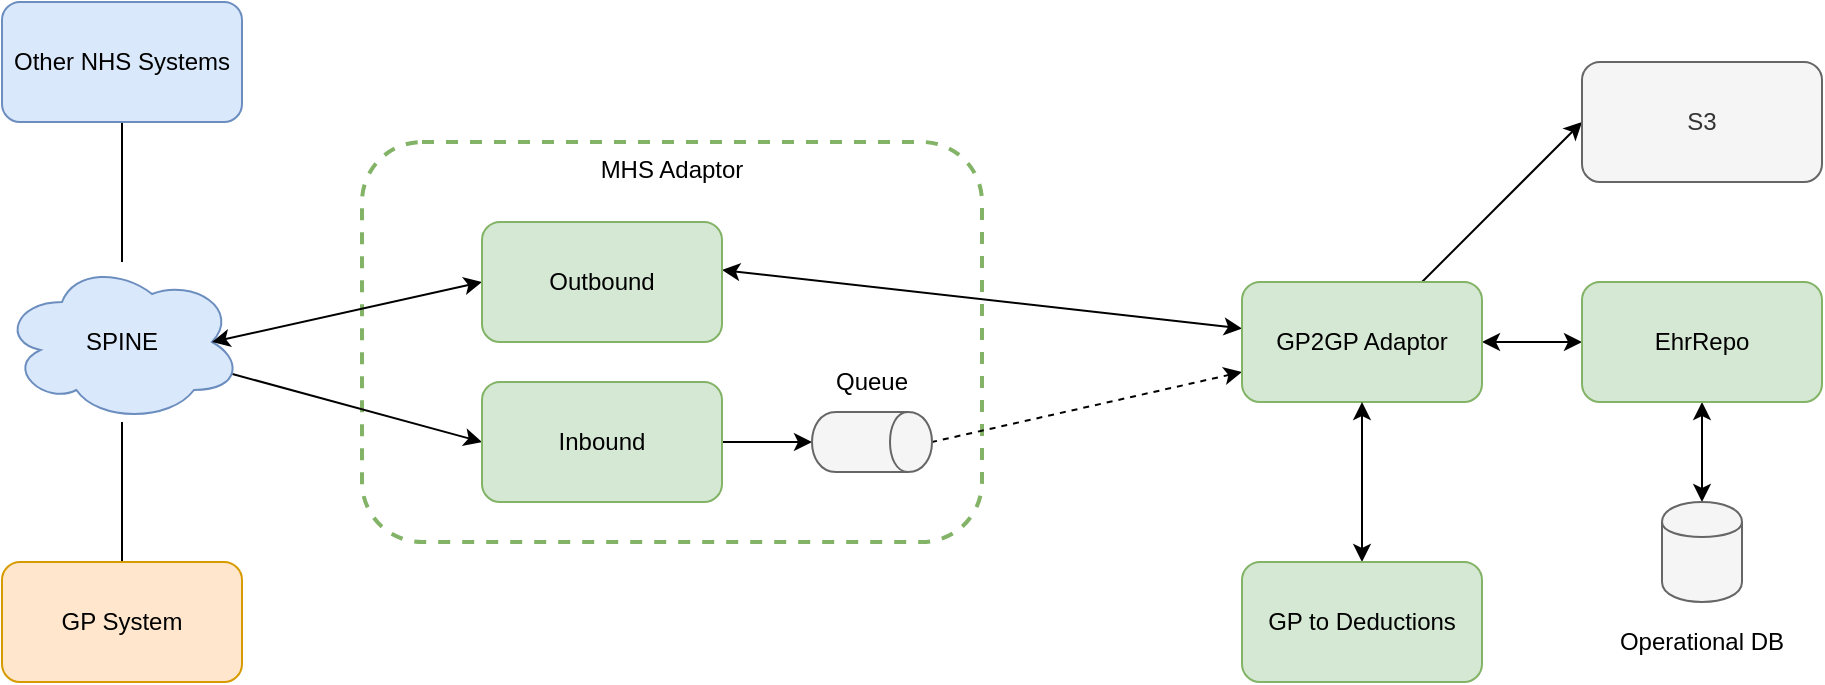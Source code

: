 <mxfile version="11.3.0" type="device" pages="1"><diagram id="HNVocAYbbVDKJ_PgdHcy" name="Page-1"><mxGraphModel dx="1106" dy="764" grid="1" gridSize="10" guides="1" tooltips="1" connect="1" arrows="1" fold="1" page="1" pageScale="1" pageWidth="827" pageHeight="1169" math="0" shadow="0"><root><mxCell id="0"/><mxCell id="1" parent="0"/><mxCell id="ivNSymPCfRUe3buu3KPb-8" value="MHS Adaptor" style="rounded=1;whiteSpace=wrap;html=1;fillColor=none;strokeColor=#82b366;strokeWidth=2;verticalAlign=top;align=center;dashed=1;shadow=0;" vertex="1" parent="1"><mxGeometry x="260" y="110" width="310" height="200" as="geometry"/></mxCell><mxCell id="ivNSymPCfRUe3buu3KPb-3" style="edgeStyle=orthogonalEdgeStyle;rounded=0;orthogonalLoop=1;jettySize=auto;html=1;entryX=0.5;entryY=1;entryDx=0;entryDy=0;startArrow=none;startFill=0;endArrow=none;endFill=0;" edge="1" parent="1" source="ivNSymPCfRUe3buu3KPb-4" target="ivNSymPCfRUe3buu3KPb-19"><mxGeometry relative="1" as="geometry"/></mxCell><mxCell id="ivNSymPCfRUe3buu3KPb-26" style="edgeStyle=none;rounded=0;orthogonalLoop=1;jettySize=auto;html=1;exitX=0.96;exitY=0.7;exitDx=0;exitDy=0;exitPerimeter=0;entryX=0;entryY=0.5;entryDx=0;entryDy=0;" edge="1" parent="1" source="ivNSymPCfRUe3buu3KPb-4" target="ivNSymPCfRUe3buu3KPb-20"><mxGeometry relative="1" as="geometry"/></mxCell><mxCell id="ivNSymPCfRUe3buu3KPb-4" value="SPINE" style="ellipse;shape=cloud;whiteSpace=wrap;html=1;fillColor=#dae8fc;strokeColor=#6c8ebf;" vertex="1" parent="1"><mxGeometry x="80" y="170" width="120" height="80" as="geometry"/></mxCell><mxCell id="ivNSymPCfRUe3buu3KPb-5" style="edgeStyle=orthogonalEdgeStyle;rounded=0;orthogonalLoop=1;jettySize=auto;html=1;endArrow=none;endFill=0;" edge="1" parent="1" source="ivNSymPCfRUe3buu3KPb-6" target="ivNSymPCfRUe3buu3KPb-4"><mxGeometry relative="1" as="geometry"/></mxCell><mxCell id="ivNSymPCfRUe3buu3KPb-6" value="GP System" style="rounded=1;whiteSpace=wrap;html=1;fillColor=#ffe6cc;strokeColor=#d79b00;" vertex="1" parent="1"><mxGeometry x="80" y="320" width="120" height="60" as="geometry"/></mxCell><mxCell id="ivNSymPCfRUe3buu3KPb-9" style="edgeStyle=orthogonalEdgeStyle;rounded=0;orthogonalLoop=1;jettySize=auto;html=1;entryX=0;entryY=0.5;entryDx=0;entryDy=0;endArrow=classic;endFill=1;startArrow=classic;startFill=1;" edge="1" parent="1" source="ivNSymPCfRUe3buu3KPb-10" target="ivNSymPCfRUe3buu3KPb-11"><mxGeometry relative="1" as="geometry"/></mxCell><mxCell id="ivNSymPCfRUe3buu3KPb-24" style="rounded=0;orthogonalLoop=1;jettySize=auto;html=1;entryX=1;entryY=0.4;entryDx=0;entryDy=0;entryPerimeter=0;startArrow=classic;startFill=1;" edge="1" parent="1" source="ivNSymPCfRUe3buu3KPb-10" target="ivNSymPCfRUe3buu3KPb-21"><mxGeometry relative="1" as="geometry"/></mxCell><mxCell id="ivNSymPCfRUe3buu3KPb-28" style="edgeStyle=none;rounded=0;orthogonalLoop=1;jettySize=auto;html=1;exitX=0;exitY=0.75;exitDx=0;exitDy=0;entryX=0.5;entryY=0;entryDx=0;entryDy=0;dashed=1;startArrow=classic;startFill=1;endArrow=none;endFill=0;" edge="1" parent="1" source="ivNSymPCfRUe3buu3KPb-10" target="ivNSymPCfRUe3buu3KPb-22"><mxGeometry relative="1" as="geometry"/></mxCell><mxCell id="ivNSymPCfRUe3buu3KPb-31" style="edgeStyle=none;rounded=0;orthogonalLoop=1;jettySize=auto;html=1;exitX=0.75;exitY=0;exitDx=0;exitDy=0;entryX=0;entryY=0.5;entryDx=0;entryDy=0;startArrow=none;startFill=0;endArrow=classic;endFill=1;" edge="1" parent="1" source="ivNSymPCfRUe3buu3KPb-10" target="ivNSymPCfRUe3buu3KPb-32"><mxGeometry relative="1" as="geometry"><mxPoint x="877.574" y="128.284" as="targetPoint"/></mxGeometry></mxCell><mxCell id="ivNSymPCfRUe3buu3KPb-10" value="GP2GP Adaptor" style="rounded=1;whiteSpace=wrap;html=1;fillColor=#d5e8d4;strokeColor=#82b366;" vertex="1" parent="1"><mxGeometry x="700" y="180" width="120" height="60" as="geometry"/></mxCell><mxCell id="ivNSymPCfRUe3buu3KPb-34" style="edgeStyle=none;rounded=0;orthogonalLoop=1;jettySize=auto;html=1;entryX=0.5;entryY=0;entryDx=0;entryDy=0;startArrow=classic;startFill=1;endArrow=classic;endFill=1;" edge="1" parent="1" source="ivNSymPCfRUe3buu3KPb-11" target="ivNSymPCfRUe3buu3KPb-33"><mxGeometry relative="1" as="geometry"/></mxCell><mxCell id="ivNSymPCfRUe3buu3KPb-11" value="EhrRepo" style="rounded=1;whiteSpace=wrap;html=1;fillColor=#d5e8d4;strokeColor=#82b366;glass=0;comic=0;" vertex="1" parent="1"><mxGeometry x="870" y="180" width="120" height="60" as="geometry"/></mxCell><mxCell id="ivNSymPCfRUe3buu3KPb-12" style="rounded=0;orthogonalLoop=1;jettySize=auto;html=1;exitX=0.5;exitY=0;exitDx=0;exitDy=0;entryX=0.5;entryY=1;entryDx=0;entryDy=0;endArrow=classic;endFill=1;startArrow=classic;startFill=1;" edge="1" parent="1" source="ivNSymPCfRUe3buu3KPb-14" target="ivNSymPCfRUe3buu3KPb-10"><mxGeometry relative="1" as="geometry"/></mxCell><mxCell id="ivNSymPCfRUe3buu3KPb-14" value="GP to Deductions" style="rounded=1;whiteSpace=wrap;html=1;fillColor=#d5e8d4;strokeColor=#82b366;" vertex="1" parent="1"><mxGeometry x="700" y="320" width="120" height="60" as="geometry"/></mxCell><mxCell id="ivNSymPCfRUe3buu3KPb-19" value="Other NHS Systems" style="rounded=1;whiteSpace=wrap;html=1;fillColor=#dae8fc;strokeColor=#6c8ebf;" vertex="1" parent="1"><mxGeometry x="80" y="40" width="120" height="60" as="geometry"/></mxCell><mxCell id="ivNSymPCfRUe3buu3KPb-27" style="edgeStyle=none;rounded=0;orthogonalLoop=1;jettySize=auto;html=1;exitX=1;exitY=0.5;exitDx=0;exitDy=0;entryX=0.5;entryY=1;entryDx=0;entryDy=0;" edge="1" parent="1" source="ivNSymPCfRUe3buu3KPb-20" target="ivNSymPCfRUe3buu3KPb-22"><mxGeometry relative="1" as="geometry"/></mxCell><mxCell id="ivNSymPCfRUe3buu3KPb-20" value="Inbound" style="rounded=1;whiteSpace=wrap;html=1;strokeWidth=1;fillColor=#d5e8d4;align=center;strokeColor=#82b366;" vertex="1" parent="1"><mxGeometry x="320" y="230" width="120" height="60" as="geometry"/></mxCell><mxCell id="ivNSymPCfRUe3buu3KPb-25" style="rounded=0;orthogonalLoop=1;jettySize=auto;html=1;exitX=0;exitY=0.5;exitDx=0;exitDy=0;entryX=0.875;entryY=0.5;entryDx=0;entryDy=0;entryPerimeter=0;startArrow=classic;startFill=1;" edge="1" parent="1" source="ivNSymPCfRUe3buu3KPb-21" target="ivNSymPCfRUe3buu3KPb-4"><mxGeometry relative="1" as="geometry"/></mxCell><mxCell id="ivNSymPCfRUe3buu3KPb-21" value="Outbound" style="rounded=1;whiteSpace=wrap;html=1;strokeWidth=1;fillColor=#d5e8d4;align=center;strokeColor=#82b366;" vertex="1" parent="1"><mxGeometry x="320" y="150" width="120" height="60" as="geometry"/></mxCell><mxCell id="ivNSymPCfRUe3buu3KPb-22" value="" style="shape=cylinder;whiteSpace=wrap;html=1;boundedLbl=1;backgroundOutline=1;strokeWidth=1;fillColor=#f5f5f5;align=center;rotation=90;strokeColor=#666666;fontColor=#333333;" vertex="1" parent="1"><mxGeometry x="500" y="230" width="30" height="60" as="geometry"/></mxCell><mxCell id="ivNSymPCfRUe3buu3KPb-32" value="S3" style="rounded=1;whiteSpace=wrap;html=1;shadow=0;glass=0;comic=0;strokeWidth=1;fillColor=#f5f5f5;align=center;strokeColor=#666666;fontColor=#333333;" vertex="1" parent="1"><mxGeometry x="870" y="70" width="120" height="60" as="geometry"/></mxCell><mxCell id="ivNSymPCfRUe3buu3KPb-33" value="" style="shape=cylinder;whiteSpace=wrap;html=1;boundedLbl=1;backgroundOutline=1;shadow=0;glass=0;comic=0;strokeWidth=1;fillColor=#f5f5f5;align=center;strokeColor=#666666;fontColor=#333333;" vertex="1" parent="1"><mxGeometry x="910" y="290" width="40" height="50" as="geometry"/></mxCell><mxCell id="ivNSymPCfRUe3buu3KPb-35" value="Queue" style="text;html=1;strokeColor=none;fillColor=none;align=center;verticalAlign=middle;whiteSpace=wrap;rounded=0;shadow=0;glass=0;comic=0;" vertex="1" parent="1"><mxGeometry x="495" y="220" width="40" height="20" as="geometry"/></mxCell><mxCell id="ivNSymPCfRUe3buu3KPb-36" value="Operational DB" style="text;html=1;strokeColor=none;fillColor=none;align=center;verticalAlign=middle;whiteSpace=wrap;rounded=0;shadow=0;glass=0;comic=0;" vertex="1" parent="1"><mxGeometry x="880" y="350" width="100" height="20" as="geometry"/></mxCell></root></mxGraphModel></diagram></mxfile>